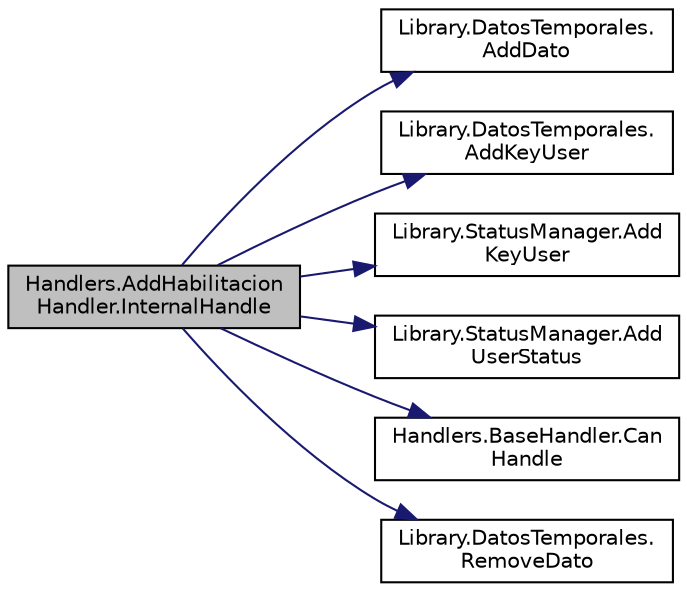 digraph "Handlers.AddHabilitacionHandler.InternalHandle"
{
 // INTERACTIVE_SVG=YES
 // LATEX_PDF_SIZE
  edge [fontname="Helvetica",fontsize="10",labelfontname="Helvetica",labelfontsize="10"];
  node [fontname="Helvetica",fontsize="10",shape=record];
  rankdir="LR";
  Node1 [label="Handlers.AddHabilitacion\lHandler.InternalHandle",height=0.2,width=0.4,color="black", fillcolor="grey75", style="filled", fontcolor="black",tooltip="Este handler se ocupa de añadir una habilitación a una oferta o a un emprendedor. Si es ejecutado por..."];
  Node1 -> Node2 [color="midnightblue",fontsize="10",style="solid",fontname="Helvetica"];
  Node2 [label="Library.DatosTemporales.\lAddDato",height=0.2,width=0.4,color="black", fillcolor="white", style="filled",URL="$classLibrary_1_1DatosTemporales.html#ae0eae45c6c40fb4f23abe86569cafe32",tooltip="Add dato."];
  Node1 -> Node3 [color="midnightblue",fontsize="10",style="solid",fontname="Helvetica"];
  Node3 [label="Library.DatosTemporales.\lAddKeyUser",height=0.2,width=0.4,color="black", fillcolor="white", style="filled",URL="$classLibrary_1_1DatosTemporales.html#a1928db66cce2900628b0820ed46b9b91",tooltip="Add key."];
  Node1 -> Node4 [color="midnightblue",fontsize="10",style="solid",fontname="Helvetica"];
  Node4 [label="Library.StatusManager.Add\lKeyUser",height=0.2,width=0.4,color="black", fillcolor="white", style="filled",URL="$classLibrary_1_1StatusManager.html#abcbe732b5b48df69778152e29e12172c",tooltip="Añade el usuario al diccionario de status pero sin status."];
  Node1 -> Node5 [color="midnightblue",fontsize="10",style="solid",fontname="Helvetica"];
  Node5 [label="Library.StatusManager.Add\lUserStatus",height=0.2,width=0.4,color="black", fillcolor="white", style="filled",URL="$classLibrary_1_1StatusManager.html#abb91934f9999172a33c7c3f6bcd75196",tooltip="Añade el status del usuario al diccionario."];
  Node1 -> Node6 [color="midnightblue",fontsize="10",style="solid",fontname="Helvetica"];
  Node6 [label="Handlers.BaseHandler.Can\lHandle",height=0.2,width=0.4,color="black", fillcolor="white", style="filled",URL="$classHandlers_1_1BaseHandler.html#a01de32372e80b2d11fecdb9ea45f758e",tooltip="Determina si este \"handler\" puede procesar el mensaje. En la clase base se utiliza el array BaseHandl..."];
  Node1 -> Node7 [color="midnightblue",fontsize="10",style="solid",fontname="Helvetica"];
  Node7 [label="Library.DatosTemporales.\lRemoveDato",height=0.2,width=0.4,color="black", fillcolor="white", style="filled",URL="$classLibrary_1_1DatosTemporales.html#a63dbc560b4a45e06b848542e9a9fd453",tooltip="Remove dato."];
}
